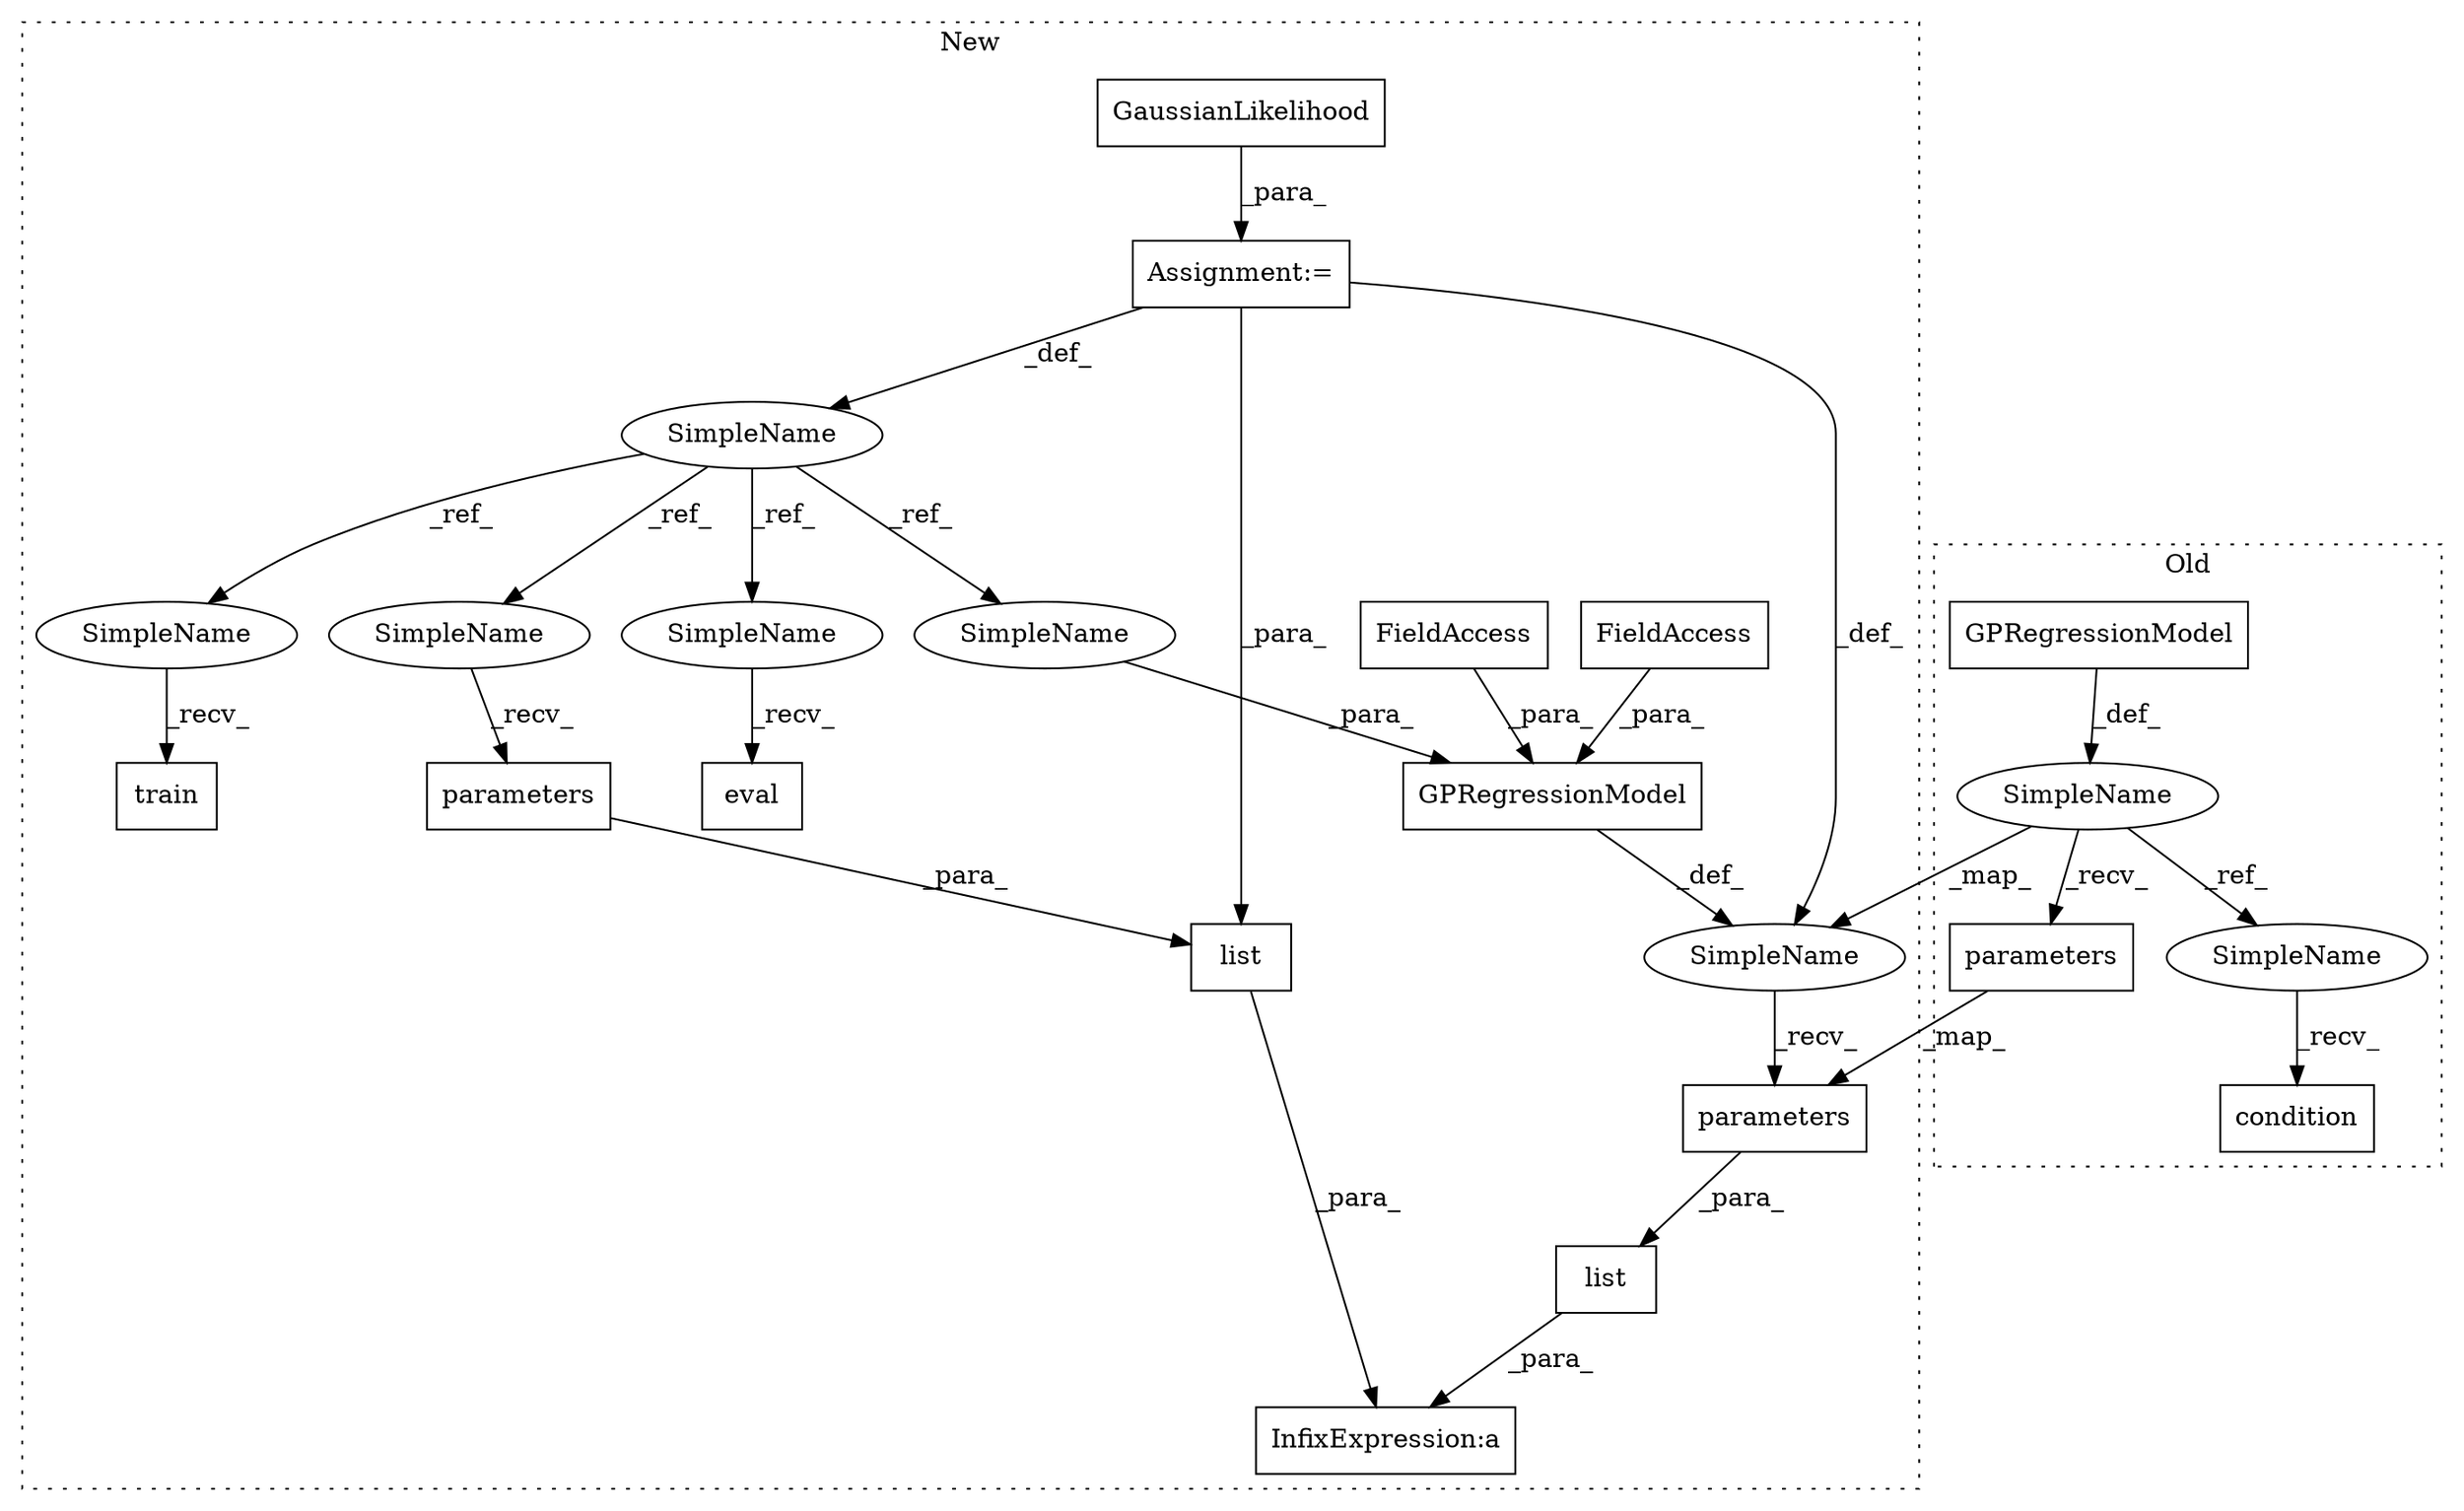digraph G {
subgraph cluster0 {
1 [label="condition" a="32" s="2566,2591" l="10,1" shape="box"];
12 [label="GPRegressionModel" a="32" s="2131" l="19" shape="box"];
14 [label="parameters" a="32" s="2208" l="12" shape="box"];
15 [label="SimpleName" a="42" s="2122" l="8" shape="ellipse"];
23 [label="SimpleName" a="42" s="2557" l="8" shape="ellipse"];
label = "Old";
style="dotted";
}
subgraph cluster1 {
2 [label="GPRegressionModel" a="32" s="2058,2112" l="18,1" shape="box"];
3 [label="InfixExpression:a" a="27" s="2213" l="3" shape="box"];
4 [label="SimpleName" a="42" s="2012" l="10" shape="ellipse"];
5 [label="train" a="32" s="2152" l="7" shape="box"];
6 [label="eval" a="32" s="2604" l="6" shape="box"];
7 [label="FieldAccess" a="22" s="2076" l="12" shape="box"];
8 [label="FieldAccess" a="22" s="2089" l="12" shape="box"];
9 [label="list" a="32" s="2186,2212" l="5,1" shape="box"];
10 [label="parameters" a="32" s="2232" l="12" shape="box"];
11 [label="list" a="32" s="2216,2244" l="5,1" shape="box"];
13 [label="parameters" a="32" s="2200" l="12" shape="box"];
16 [label="SimpleName" a="42" s="2049" l="8" shape="ellipse"];
17 [label="GaussianLikelihood" a="32" s="2023" l="20" shape="box"];
18 [label="Assignment:=" a="7" s="2022" l="1" shape="box"];
19 [label="SimpleName" a="42" s="2593" l="10" shape="ellipse"];
20 [label="SimpleName" a="42" s="2141" l="10" shape="ellipse"];
21 [label="SimpleName" a="42" s="2102" l="10" shape="ellipse"];
22 [label="SimpleName" a="42" s="2221" l="10" shape="ellipse"];
label = "New";
style="dotted";
}
2 -> 16 [label="_def_"];
4 -> 19 [label="_ref_"];
4 -> 20 [label="_ref_"];
4 -> 21 [label="_ref_"];
4 -> 22 [label="_ref_"];
7 -> 2 [label="_para_"];
8 -> 2 [label="_para_"];
9 -> 3 [label="_para_"];
10 -> 11 [label="_para_"];
11 -> 3 [label="_para_"];
12 -> 15 [label="_def_"];
13 -> 9 [label="_para_"];
14 -> 13 [label="_map_"];
15 -> 16 [label="_map_"];
15 -> 23 [label="_ref_"];
15 -> 14 [label="_recv_"];
16 -> 13 [label="_recv_"];
17 -> 18 [label="_para_"];
18 -> 16 [label="_def_"];
18 -> 11 [label="_para_"];
18 -> 4 [label="_def_"];
19 -> 6 [label="_recv_"];
20 -> 5 [label="_recv_"];
21 -> 2 [label="_para_"];
22 -> 10 [label="_recv_"];
23 -> 1 [label="_recv_"];
}